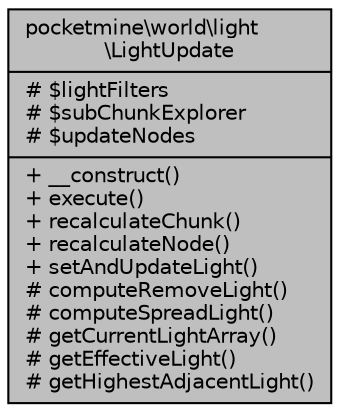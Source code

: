 digraph "pocketmine\world\light\LightUpdate"
{
 // INTERACTIVE_SVG=YES
 // LATEX_PDF_SIZE
  edge [fontname="Helvetica",fontsize="10",labelfontname="Helvetica",labelfontsize="10"];
  node [fontname="Helvetica",fontsize="10",shape=record];
  Node1 [label="{pocketmine\\world\\light\l\\LightUpdate\n|# $lightFilters\l# $subChunkExplorer\l# $updateNodes\l|+ __construct()\l+ execute()\l+ recalculateChunk()\l+ recalculateNode()\l+ setAndUpdateLight()\l# computeRemoveLight()\l# computeSpreadLight()\l# getCurrentLightArray()\l# getEffectiveLight()\l# getHighestAdjacentLight()\l}",height=0.2,width=0.4,color="black", fillcolor="grey75", style="filled", fontcolor="black",tooltip=" "];
}
